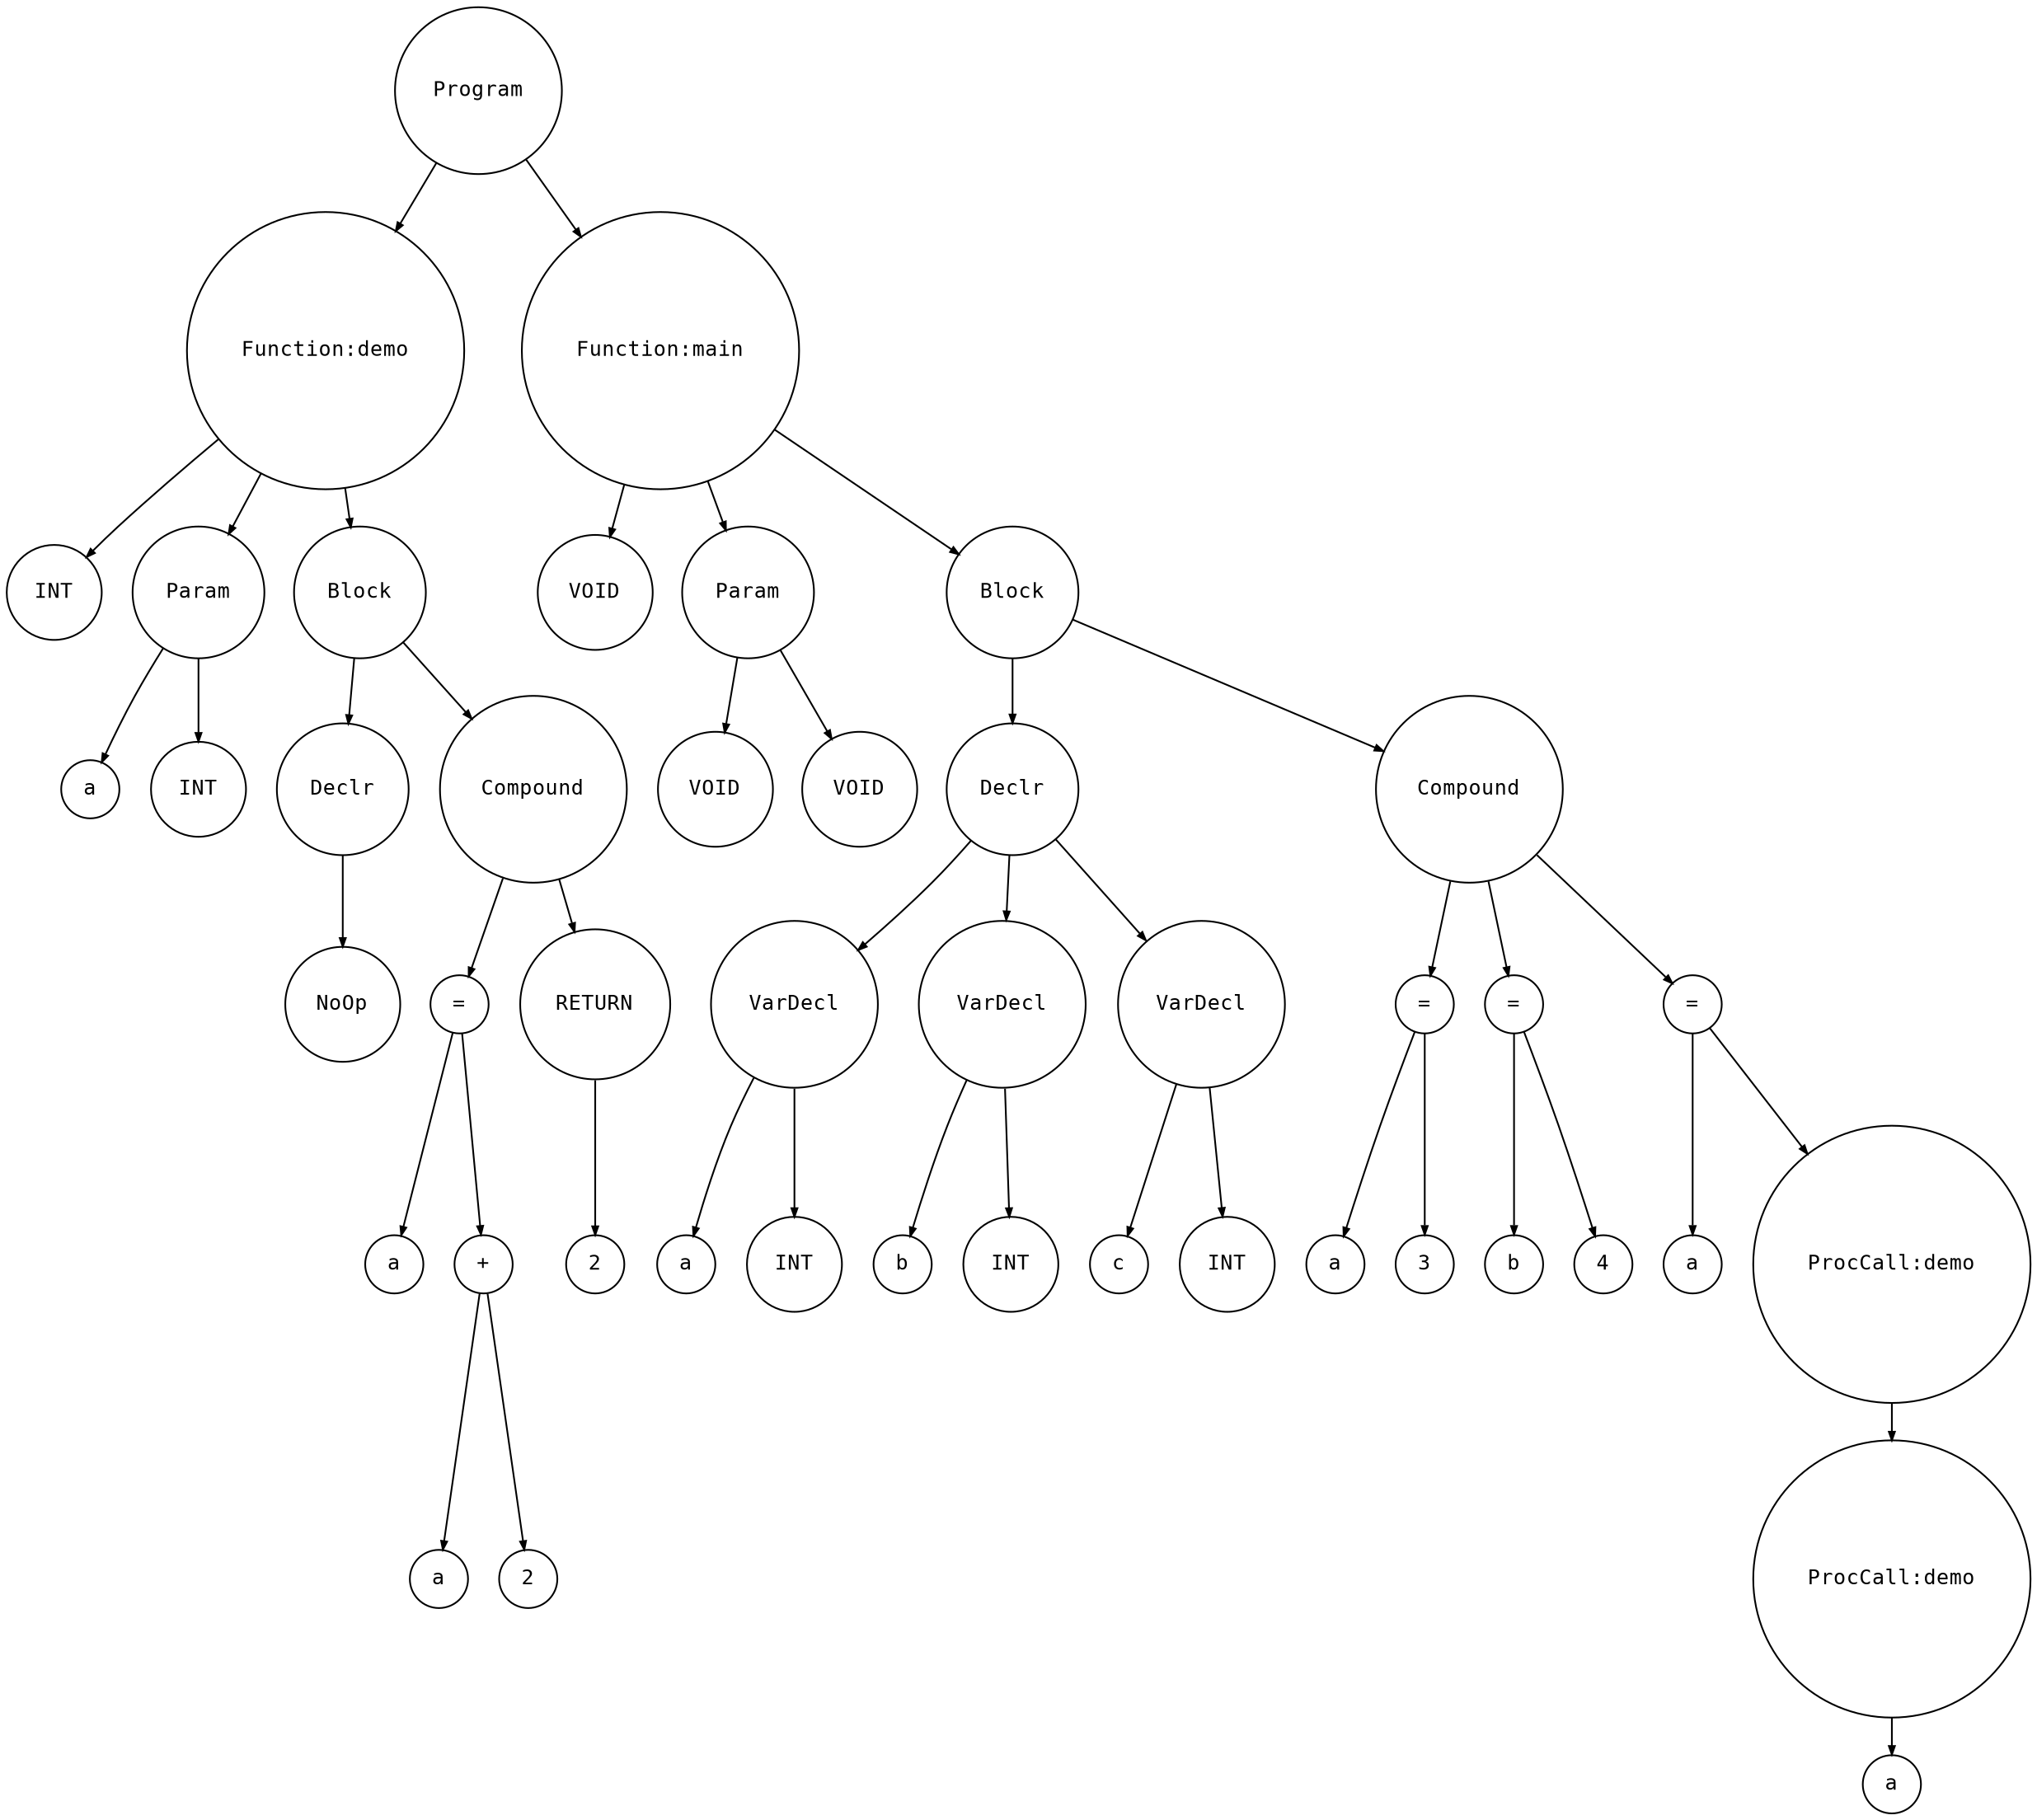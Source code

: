 digraph astgraph {
  node [shape=circle, fontsize=12, fontname="Courier", height=.1];
  ranksep=.3;
  edge [arrowsize=.5]

  node1 [label="Program"]
  node2 [label="Function:demo"]
  node3 [label="INT"]
  node2 -> node3
  node4 [label="Param"]
  node5 [label="a"]
  node4 -> node5
  node6 [label="INT"]
  node4 -> node6
  node2 -> node4
  node7 [label="Block"]
  node8 [label="Declr"]
  node9 [label="NoOp"]
  node8 -> node9
  node7 -> node8
  node10 [label="Compound"]
  node11 [label="="]
  node12 [label="a"]
  node13 [label="+"]
  node14 [label="a"]
  node15 [label="2"]
  node13 -> node14
  node13 -> node15
  node11 -> node12
  node11 -> node13
  node10 -> node11
  node16 [label="RETURN"]
  node17 [label="2"]
  node16 -> node17
  node10 -> node16
  node7 -> node10
  node2 -> node7
  node1 -> node2
  node18 [label="Function:main"]
  node19 [label="VOID"]
  node18 -> node19
  node20 [label="Param"]
  node21 [label="VOID"]
  node20 -> node21
  node22 [label="VOID"]
  node20 -> node22
  node18 -> node20
  node23 [label="Block"]
  node24 [label="Declr"]
  node25 [label="VarDecl"]
  node26 [label="a"]
  node25 -> node26
  node27 [label="INT"]
  node25 -> node27
  node24 -> node25
  node28 [label="VarDecl"]
  node29 [label="b"]
  node28 -> node29
  node30 [label="INT"]
  node28 -> node30
  node24 -> node28
  node31 [label="VarDecl"]
  node32 [label="c"]
  node31 -> node32
  node33 [label="INT"]
  node31 -> node33
  node24 -> node31
  node23 -> node24
  node34 [label="Compound"]
  node35 [label="="]
  node36 [label="a"]
  node37 [label="3"]
  node35 -> node36
  node35 -> node37
  node34 -> node35
  node38 [label="="]
  node39 [label="b"]
  node40 [label="4"]
  node38 -> node39
  node38 -> node40
  node34 -> node38
  node41 [label="="]
  node42 [label="a"]
  node43 [label="ProcCall:demo"]
  node44 [label="ProcCall:demo"]
  node45 [label="a"]
  node44 -> node45
  node43 -> node44
  node41 -> node42
  node41 -> node43
  node34 -> node41
  node23 -> node34
  node18 -> node23
  node1 -> node18
}
